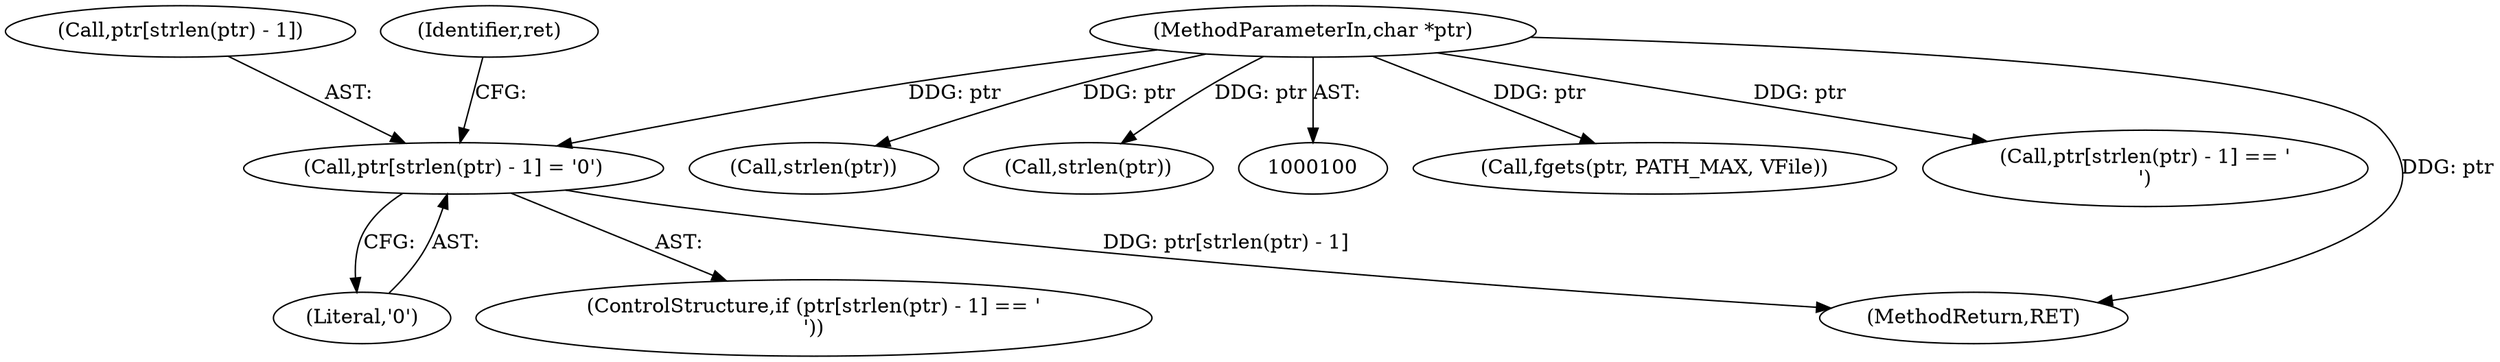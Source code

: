 digraph "0_tcpdump_9ba91381954ad325ea4fd26b9c65a8bd9a2a85b6@pointer" {
"1000125" [label="(Call,ptr[strlen(ptr) - 1] = '\0')"];
"1000102" [label="(MethodParameterIn,char *ptr)"];
"1000102" [label="(MethodParameterIn,char *ptr)"];
"1000125" [label="(Call,ptr[strlen(ptr) - 1] = '\0')"];
"1000116" [label="(ControlStructure,if (ptr[strlen(ptr) - 1] == '\n'))"];
"1000107" [label="(Call,fgets(ptr, PATH_MAX, VFile))"];
"1000117" [label="(Call,ptr[strlen(ptr) - 1] == '\n')"];
"1000121" [label="(Call,strlen(ptr))"];
"1000132" [label="(Literal,'\0')"];
"1000129" [label="(Call,strlen(ptr))"];
"1000134" [label="(Identifier,ret)"];
"1000126" [label="(Call,ptr[strlen(ptr) - 1])"];
"1000135" [label="(MethodReturn,RET)"];
"1000125" -> "1000116"  [label="AST: "];
"1000125" -> "1000132"  [label="CFG: "];
"1000126" -> "1000125"  [label="AST: "];
"1000132" -> "1000125"  [label="AST: "];
"1000134" -> "1000125"  [label="CFG: "];
"1000125" -> "1000135"  [label="DDG: ptr[strlen(ptr) - 1]"];
"1000102" -> "1000125"  [label="DDG: ptr"];
"1000102" -> "1000100"  [label="AST: "];
"1000102" -> "1000135"  [label="DDG: ptr"];
"1000102" -> "1000107"  [label="DDG: ptr"];
"1000102" -> "1000117"  [label="DDG: ptr"];
"1000102" -> "1000121"  [label="DDG: ptr"];
"1000102" -> "1000129"  [label="DDG: ptr"];
}
